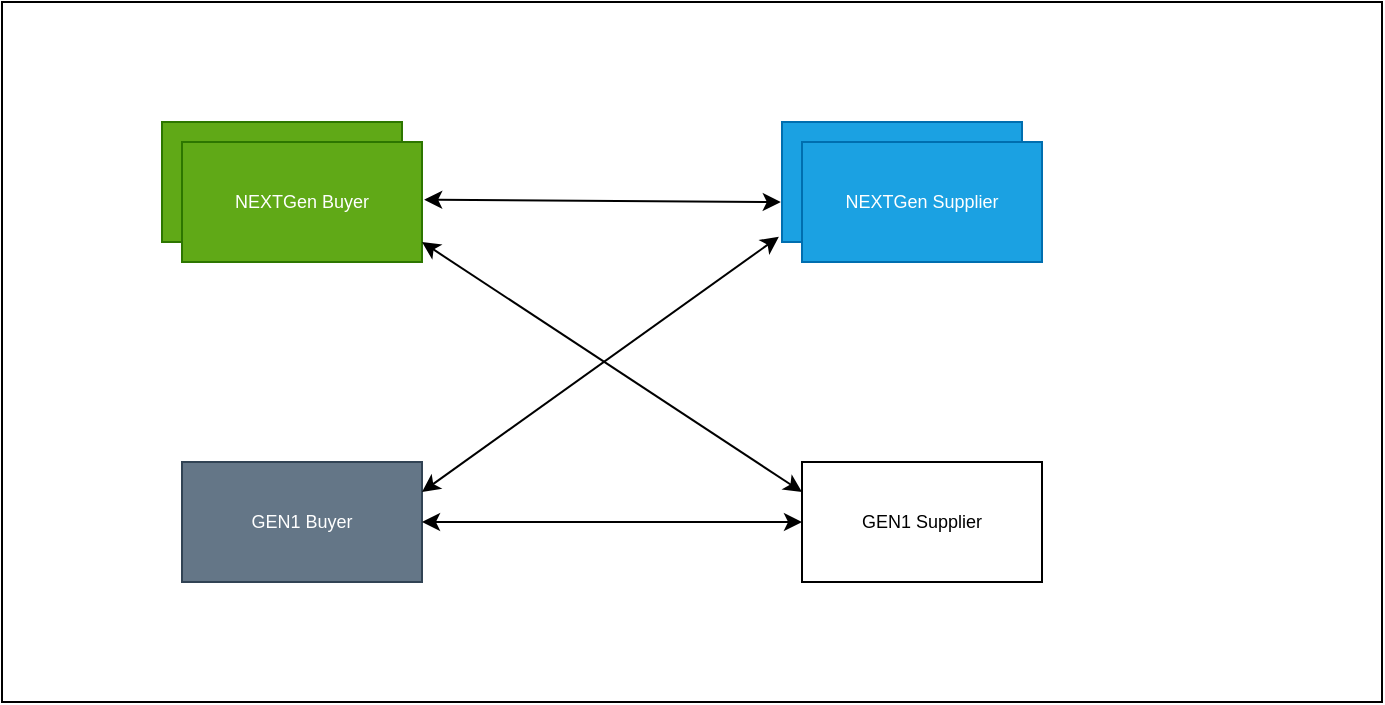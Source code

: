 <mxfile version="27.1.6">
  <diagram name="Page-1" id="nSsFXOWIfDAZH3vG_y1-">
    <mxGraphModel dx="898" dy="526" grid="1" gridSize="10" guides="1" tooltips="1" connect="1" arrows="1" fold="1" page="1" pageScale="1" pageWidth="827" pageHeight="1169" math="0" shadow="0">
      <root>
        <mxCell id="0" />
        <mxCell id="1" parent="0" />
        <mxCell id="iP0NXGmB_h_x2LHL0YBX-12" value="" style="rounded=0;whiteSpace=wrap;html=1;" vertex="1" parent="1">
          <mxGeometry x="10" y="70" width="690" height="350" as="geometry" />
        </mxCell>
        <mxCell id="iP0NXGmB_h_x2LHL0YBX-2" value="" style="rounded=0;whiteSpace=wrap;html=1;fontSize=9;fillColor=#60a917;fontColor=#ffffff;strokeColor=#2D7600;" vertex="1" parent="1">
          <mxGeometry x="90" y="130" width="120" height="60" as="geometry" />
        </mxCell>
        <mxCell id="iP0NXGmB_h_x2LHL0YBX-3" value="&lt;font&gt;NEXTGen Buyer&lt;/font&gt;" style="rounded=0;whiteSpace=wrap;html=1;fontSize=9;fillColor=#60a917;fontColor=#ffffff;strokeColor=#2D7600;" vertex="1" parent="1">
          <mxGeometry x="100" y="140" width="120" height="60" as="geometry" />
        </mxCell>
        <mxCell id="iP0NXGmB_h_x2LHL0YBX-4" value="GEN1 Buyer" style="rounded=0;whiteSpace=wrap;html=1;fontSize=9;fillColor=#647687;fontColor=#ffffff;strokeColor=#314354;" vertex="1" parent="1">
          <mxGeometry x="100" y="300" width="120" height="60" as="geometry" />
        </mxCell>
        <mxCell id="iP0NXGmB_h_x2LHL0YBX-5" value="" style="rounded=0;whiteSpace=wrap;html=1;fontSize=9;fillColor=#1ba1e2;fontColor=#ffffff;strokeColor=#006EAF;" vertex="1" parent="1">
          <mxGeometry x="400" y="130" width="120" height="60" as="geometry" />
        </mxCell>
        <mxCell id="iP0NXGmB_h_x2LHL0YBX-6" value="NEXTGen Supplier" style="rounded=0;whiteSpace=wrap;html=1;fontSize=9;fillColor=#1ba1e2;fontColor=#ffffff;strokeColor=#006EAF;" vertex="1" parent="1">
          <mxGeometry x="410" y="140" width="120" height="60" as="geometry" />
        </mxCell>
        <mxCell id="iP0NXGmB_h_x2LHL0YBX-7" value="GEN1 Supplier" style="rounded=0;whiteSpace=wrap;html=1;fontSize=9;" vertex="1" parent="1">
          <mxGeometry x="410" y="300" width="120" height="60" as="geometry" />
        </mxCell>
        <mxCell id="iP0NXGmB_h_x2LHL0YBX-8" value="" style="endArrow=classic;startArrow=classic;html=1;rounded=0;exitX=1.009;exitY=0.481;exitDx=0;exitDy=0;fontSize=9;exitPerimeter=0;entryX=-0.005;entryY=0.667;entryDx=0;entryDy=0;entryPerimeter=0;" edge="1" parent="1" source="iP0NXGmB_h_x2LHL0YBX-3" target="iP0NXGmB_h_x2LHL0YBX-5">
          <mxGeometry width="50" height="50" relative="1" as="geometry">
            <mxPoint x="223" y="169" as="sourcePoint" />
            <mxPoint x="390" y="170" as="targetPoint" />
          </mxGeometry>
        </mxCell>
        <mxCell id="iP0NXGmB_h_x2LHL0YBX-9" value="" style="endArrow=classic;startArrow=classic;html=1;rounded=0;exitX=1;exitY=0.5;exitDx=0;exitDy=0;fontSize=9;entryX=0;entryY=0.5;entryDx=0;entryDy=0;" edge="1" parent="1" source="iP0NXGmB_h_x2LHL0YBX-4" target="iP0NXGmB_h_x2LHL0YBX-7">
          <mxGeometry width="50" height="50" relative="1" as="geometry">
            <mxPoint x="223" y="329.85" as="sourcePoint" />
            <mxPoint x="400" y="330" as="targetPoint" />
          </mxGeometry>
        </mxCell>
        <mxCell id="iP0NXGmB_h_x2LHL0YBX-10" value="" style="endArrow=classic;startArrow=classic;html=1;rounded=0;fontSize=9;entryX=-0.013;entryY=0.956;entryDx=0;entryDy=0;entryPerimeter=0;exitX=1;exitY=0.25;exitDx=0;exitDy=0;" edge="1" parent="1" source="iP0NXGmB_h_x2LHL0YBX-4" target="iP0NXGmB_h_x2LHL0YBX-5">
          <mxGeometry width="50" height="50" relative="1" as="geometry">
            <mxPoint x="230" y="300" as="sourcePoint" />
            <mxPoint x="400" y="200" as="targetPoint" />
          </mxGeometry>
        </mxCell>
        <mxCell id="iP0NXGmB_h_x2LHL0YBX-11" value="" style="endArrow=classic;startArrow=classic;html=1;rounded=0;fontSize=9;exitX=1;exitY=0.833;exitDx=0;exitDy=0;exitPerimeter=0;entryX=0;entryY=0.25;entryDx=0;entryDy=0;" edge="1" parent="1" source="iP0NXGmB_h_x2LHL0YBX-3" target="iP0NXGmB_h_x2LHL0YBX-7">
          <mxGeometry width="50" height="50" relative="1" as="geometry">
            <mxPoint x="230" y="200" as="sourcePoint" />
            <mxPoint x="400" y="300" as="targetPoint" />
          </mxGeometry>
        </mxCell>
      </root>
    </mxGraphModel>
  </diagram>
</mxfile>
